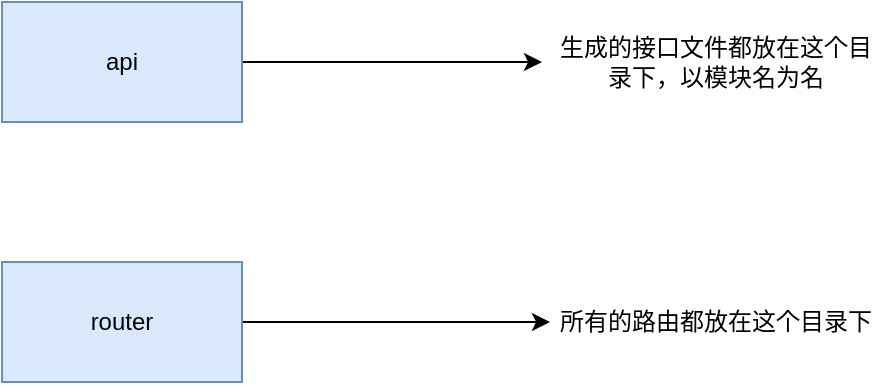 <mxfile version="14.2.4" type="github">
  <diagram id="Y1mcGkw4t9FSyhicAMck" name="第 1 页">
    <mxGraphModel dx="529" dy="784" grid="1" gridSize="10" guides="1" tooltips="1" connect="1" arrows="1" fold="1" page="1" pageScale="1" pageWidth="827" pageHeight="1169" math="0" shadow="0">
      <root>
        <mxCell id="0" />
        <mxCell id="1" parent="0" />
        <mxCell id="N9XbUqhTSogNOb94nLWw-3" value="" style="edgeStyle=orthogonalEdgeStyle;rounded=0;orthogonalLoop=1;jettySize=auto;html=1;" edge="1" parent="1" source="N9XbUqhTSogNOb94nLWw-1">
          <mxGeometry relative="1" as="geometry">
            <mxPoint x="300" y="370" as="targetPoint" />
          </mxGeometry>
        </mxCell>
        <mxCell id="N9XbUqhTSogNOb94nLWw-1" value="api" style="rounded=0;whiteSpace=wrap;html=1;fillColor=#dae8fc;strokeColor=#6c8ebf;" vertex="1" parent="1">
          <mxGeometry x="30" y="340" width="120" height="60" as="geometry" />
        </mxCell>
        <mxCell id="N9XbUqhTSogNOb94nLWw-4" value="生成的接口文件都放在这个目录下，以模块名为名" style="text;html=1;strokeColor=none;fillColor=none;align=center;verticalAlign=middle;whiteSpace=wrap;rounded=0;" vertex="1" parent="1">
          <mxGeometry x="304" y="345" width="166" height="50" as="geometry" />
        </mxCell>
        <mxCell id="N9XbUqhTSogNOb94nLWw-7" style="edgeStyle=orthogonalEdgeStyle;rounded=0;orthogonalLoop=1;jettySize=auto;html=1;exitX=1;exitY=0.5;exitDx=0;exitDy=0;entryX=0;entryY=0.5;entryDx=0;entryDy=0;" edge="1" parent="1" source="N9XbUqhTSogNOb94nLWw-5" target="N9XbUqhTSogNOb94nLWw-6">
          <mxGeometry relative="1" as="geometry" />
        </mxCell>
        <mxCell id="N9XbUqhTSogNOb94nLWw-5" value="router" style="rounded=0;whiteSpace=wrap;html=1;fillColor=#dae8fc;strokeColor=#6c8ebf;" vertex="1" parent="1">
          <mxGeometry x="30" y="470" width="120" height="60" as="geometry" />
        </mxCell>
        <mxCell id="N9XbUqhTSogNOb94nLWw-6" value="所有的路由都放在这个目录下" style="text;html=1;strokeColor=none;fillColor=none;align=center;verticalAlign=middle;whiteSpace=wrap;rounded=0;" vertex="1" parent="1">
          <mxGeometry x="304" y="475" width="166" height="50" as="geometry" />
        </mxCell>
      </root>
    </mxGraphModel>
  </diagram>
</mxfile>
